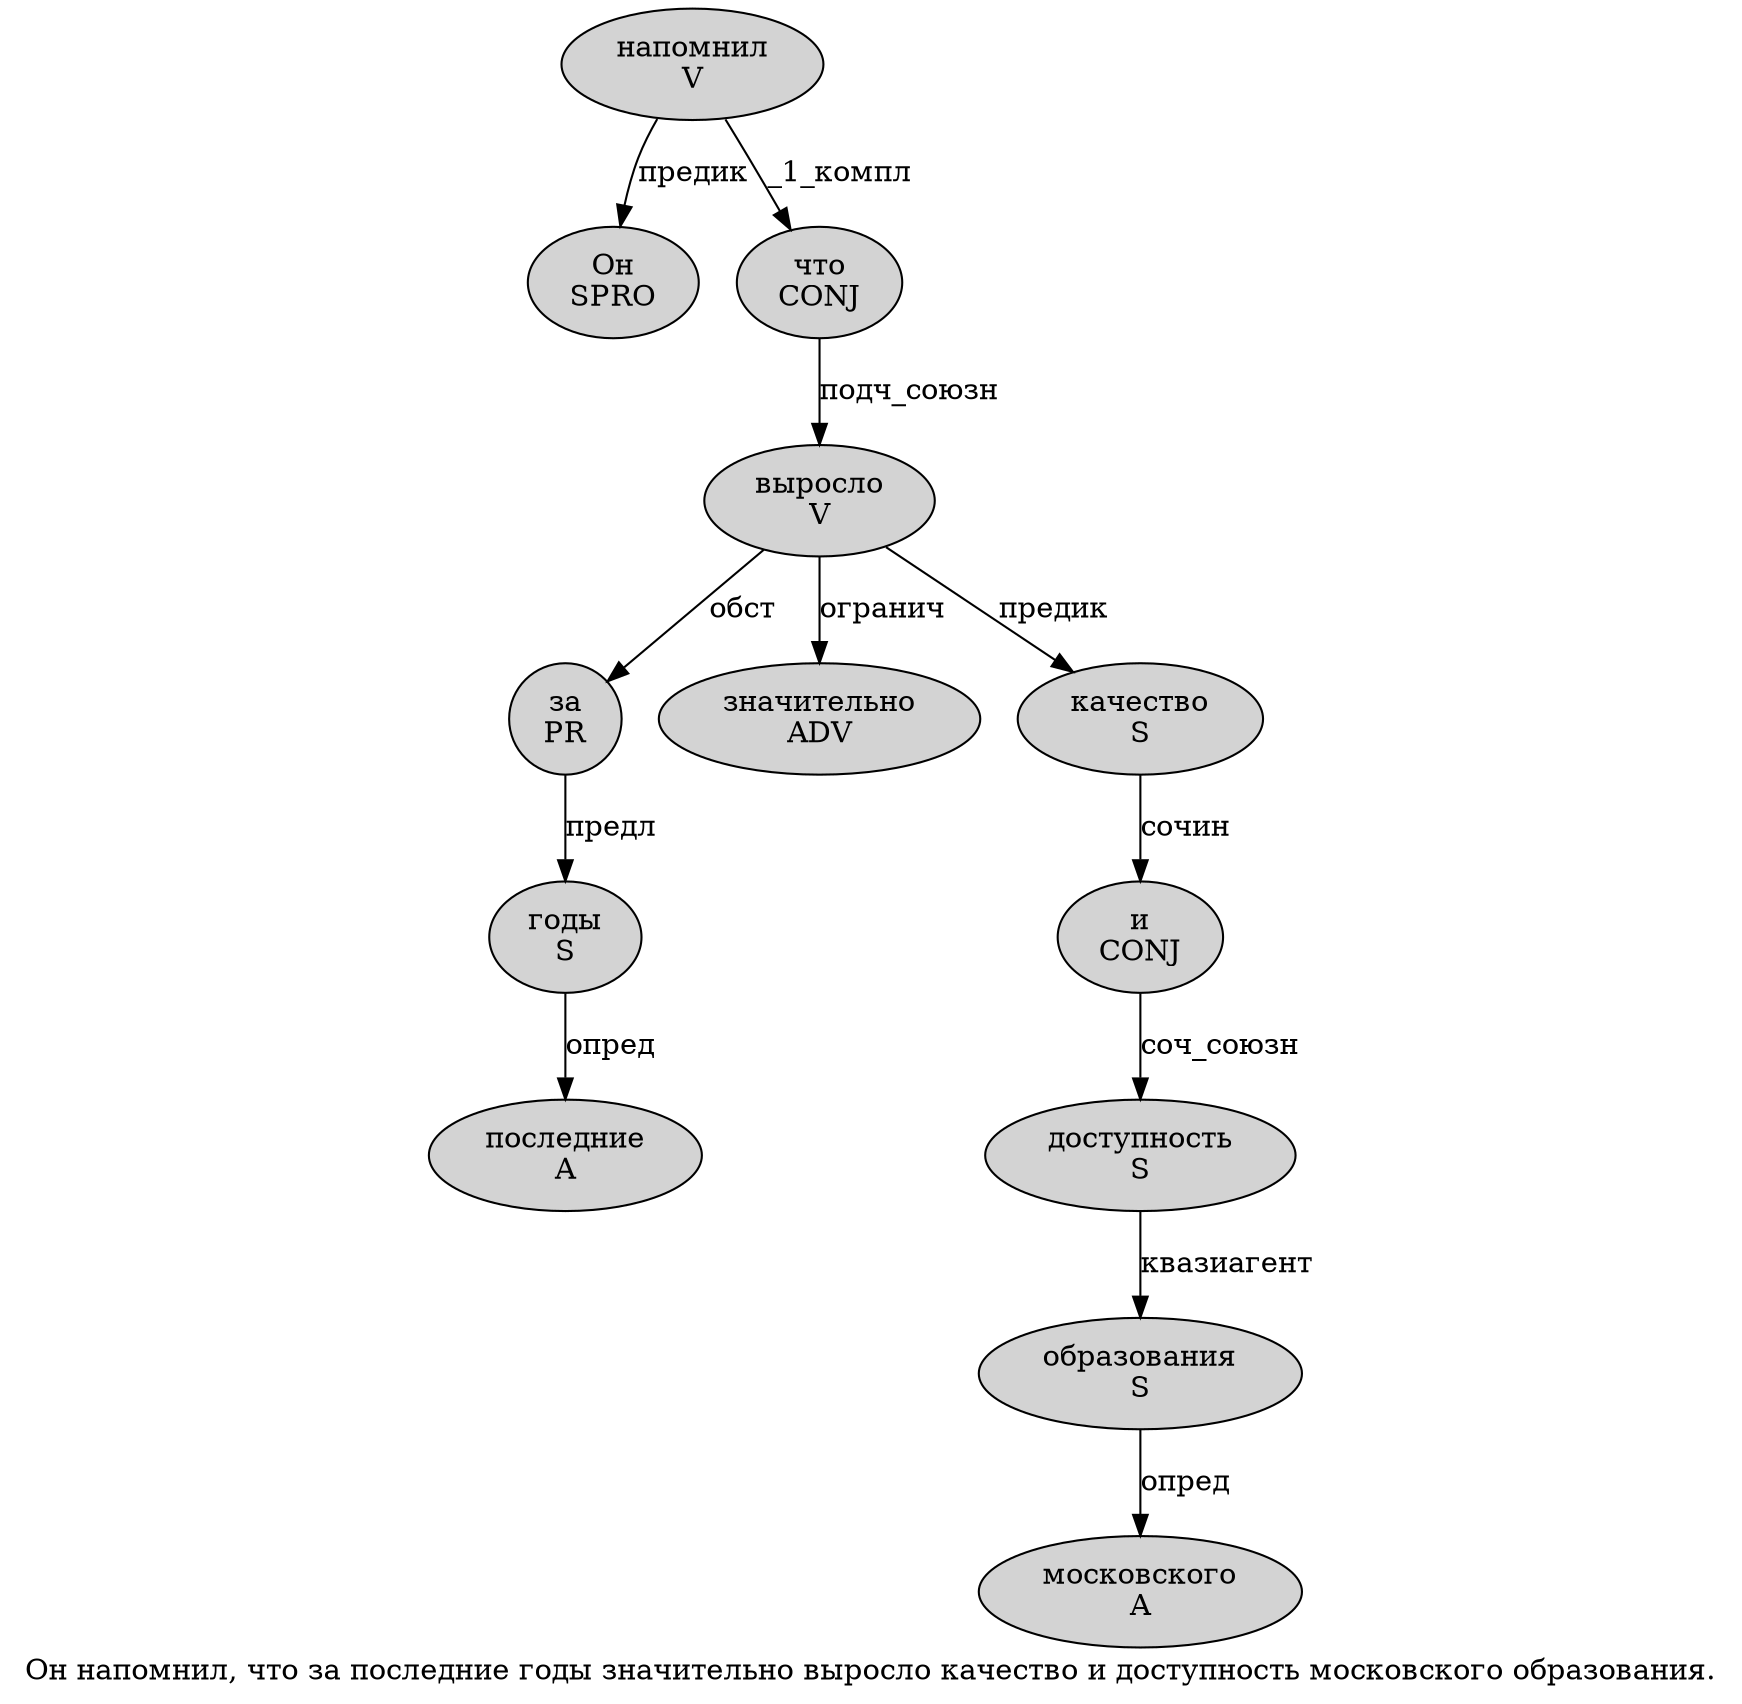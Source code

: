 digraph SENTENCE_767 {
	graph [label="Он напомнил, что за последние годы значительно выросло качество и доступность московского образования."]
	node [style=filled]
		0 [label="Он
SPRO" color="" fillcolor=lightgray penwidth=1 shape=ellipse]
		1 [label="напомнил
V" color="" fillcolor=lightgray penwidth=1 shape=ellipse]
		3 [label="что
CONJ" color="" fillcolor=lightgray penwidth=1 shape=ellipse]
		4 [label="за
PR" color="" fillcolor=lightgray penwidth=1 shape=ellipse]
		5 [label="последние
A" color="" fillcolor=lightgray penwidth=1 shape=ellipse]
		6 [label="годы
S" color="" fillcolor=lightgray penwidth=1 shape=ellipse]
		7 [label="значительно
ADV" color="" fillcolor=lightgray penwidth=1 shape=ellipse]
		8 [label="выросло
V" color="" fillcolor=lightgray penwidth=1 shape=ellipse]
		9 [label="качество
S" color="" fillcolor=lightgray penwidth=1 shape=ellipse]
		10 [label="и
CONJ" color="" fillcolor=lightgray penwidth=1 shape=ellipse]
		11 [label="доступность
S" color="" fillcolor=lightgray penwidth=1 shape=ellipse]
		12 [label="московского
A" color="" fillcolor=lightgray penwidth=1 shape=ellipse]
		13 [label="образования
S" color="" fillcolor=lightgray penwidth=1 shape=ellipse]
			3 -> 8 [label="подч_союзн"]
			8 -> 4 [label="обст"]
			8 -> 7 [label="огранич"]
			8 -> 9 [label="предик"]
			9 -> 10 [label="сочин"]
			10 -> 11 [label="соч_союзн"]
			11 -> 13 [label="квазиагент"]
			13 -> 12 [label="опред"]
			1 -> 0 [label="предик"]
			1 -> 3 [label="_1_компл"]
			4 -> 6 [label="предл"]
			6 -> 5 [label="опред"]
}